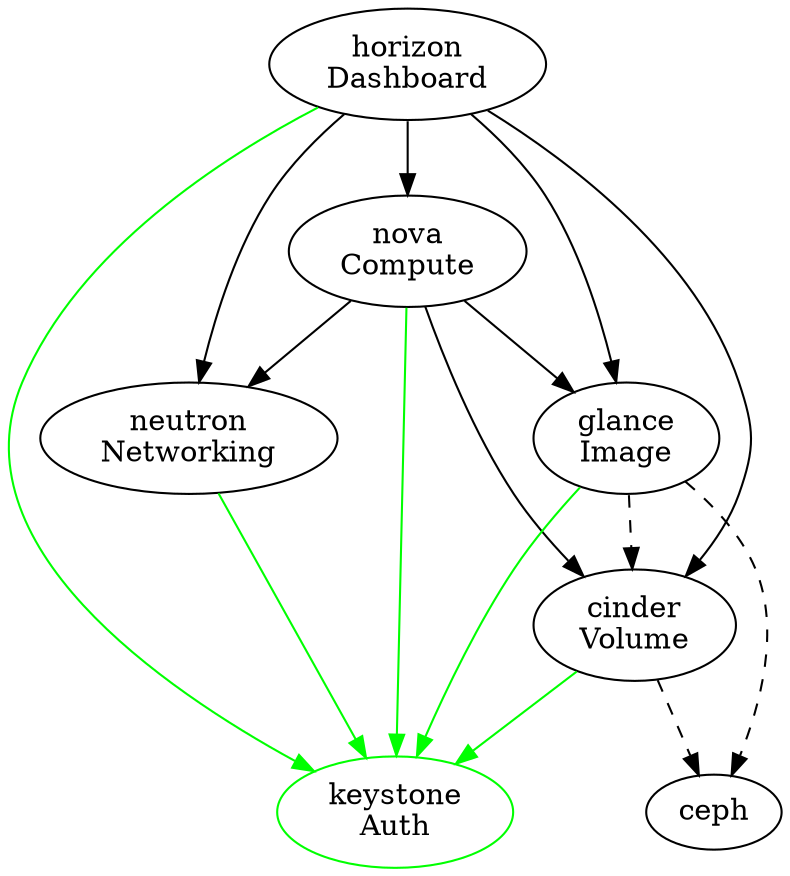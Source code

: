 
digraph G {
  horizon  [label="horizon\nDashboard"]
  nova     [label="nova\nCompute"]
  cinder   [label="cinder\nVolume"]
  glance   [label="glance\nImage"]
  neutron  [label="neutron\nNetworking"]
  keystone [label="keystone\nAuth", color=green]
  {horizon nova neutron glance cinder} -> keystone [color=green]
  horizon -> {nova neutron glance cinder}
  nova -> {neutron glance cinder}
  glance -> cinder [style=dashed]
  {glance cinder} -> ceph [style=dashed]
}
